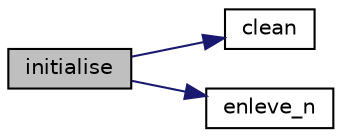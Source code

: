 digraph "initialise"
{
  edge [fontname="Helvetica",fontsize="10",labelfontname="Helvetica",labelfontsize="10"];
  node [fontname="Helvetica",fontsize="10",shape=record];
  rankdir="LR";
  Node1 [label="initialise",height=0.2,width=0.4,color="black", fillcolor="grey75", style="filled", fontcolor="black"];
  Node1 -> Node2 [color="midnightblue",fontsize="10",style="solid",fontname="Helvetica"];
  Node2 [label="clean",height=0.2,width=0.4,color="black", fillcolor="white", style="filled",URL="$dijkstra__malloc_8c.html#a9040c7c2374a430d0447e811d7df7014"];
  Node1 -> Node3 [color="midnightblue",fontsize="10",style="solid",fontname="Helvetica"];
  Node3 [label="enleve_n",height=0.2,width=0.4,color="black", fillcolor="white", style="filled",URL="$dijkstra__malloc_8c.html#ac02c211fe4e07a031cc1040be9e2f643"];
}
